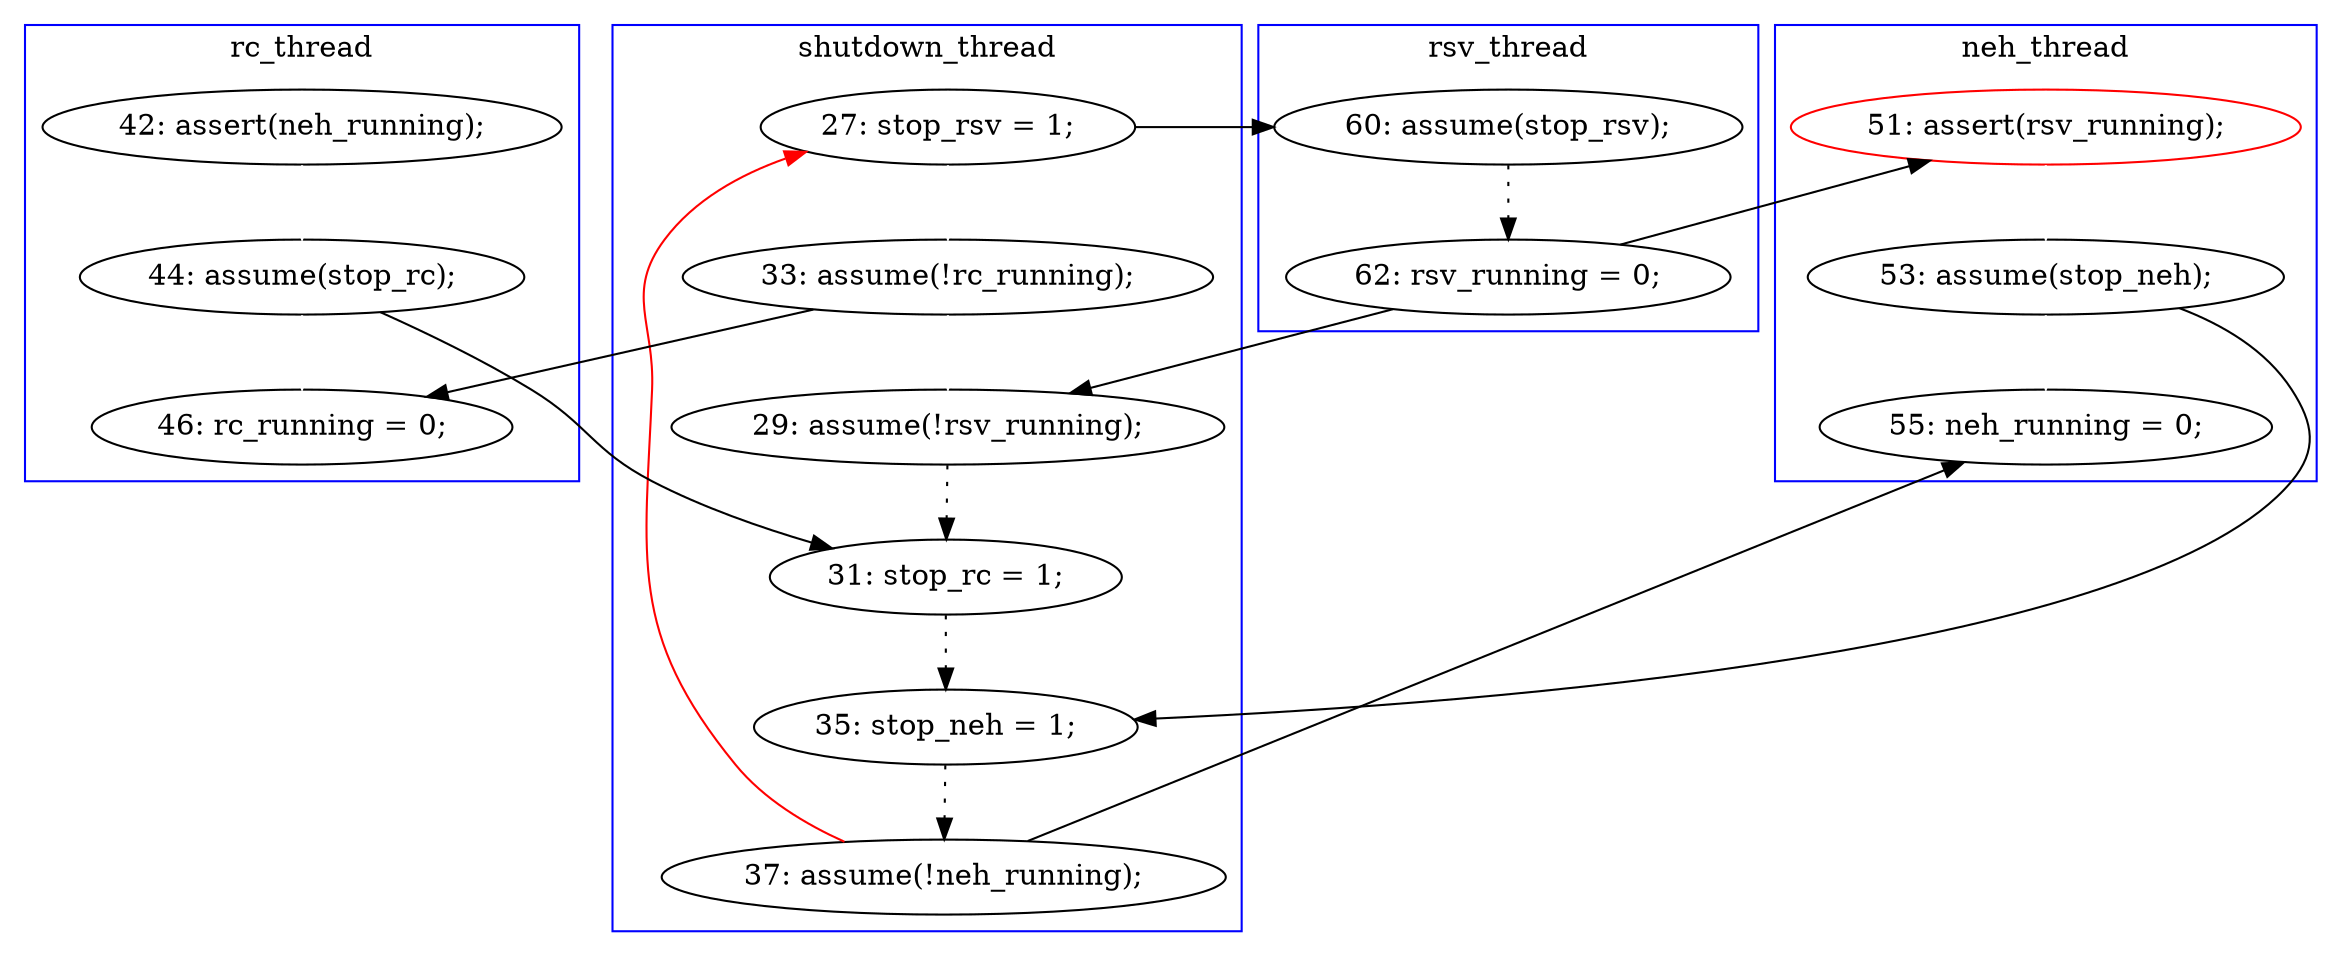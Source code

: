 digraph Counterexample {
	30 -> 33 [color = black, style = solid, constraint = false]
	14 -> 24 [color = white, style = solid]
	23 -> 25 [color = black, style = dotted]
	19 -> 23 [color = black, style = solid, constraint = false]
	18 -> 19 [color = black, style = dotted]
	24 -> 26 [color = white, style = solid]
	27 -> 33 [color = white, style = solid]
	13 -> 18 [color = black, style = solid, constraint = false]
	13 -> 21 [color = white, style = solid]
	21 -> 23 [color = white, style = solid]
	24 -> 25 [color = black, style = solid, constraint = false]
	27 -> 28 [color = black, style = solid, constraint = false]
	25 -> 28 [color = black, style = dotted]
	19 -> 20 [color = black, style = solid, constraint = false]
	28 -> 30 [color = black, style = dotted]
	30 -> 13 [color = red, style = solid, constraint = false]
	20 -> 27 [color = white, style = solid]
	21 -> 26 [color = black, style = solid, constraint = false]
	subgraph cluster2 {
		label = rc_thread
		color = blue
		14  [label = "42: assert(neh_running);"]
		26  [label = "46: rc_running = 0;"]
		24  [label = "44: assume(stop_rc);"]
	}
	subgraph cluster1 {
		label = shutdown_thread
		color = blue
		13  [label = "27: stop_rsv = 1;"]
		21  [label = "33: assume(!rc_running);"]
		25  [label = "31: stop_rc = 1;"]
		28  [label = "35: stop_neh = 1;"]
		30  [label = "37: assume(!neh_running);"]
		23  [label = "29: assume(!rsv_running);"]
	}
	subgraph cluster3 {
		label = neh_thread
		color = blue
		20  [label = "51: assert(rsv_running);", color = red]
		33  [label = "55: neh_running = 0;"]
		27  [label = "53: assume(stop_neh);"]
	}
	subgraph cluster4 {
		label = rsv_thread
		color = blue
		18  [label = "60: assume(stop_rsv);"]
		19  [label = "62: rsv_running = 0;"]
	}
}